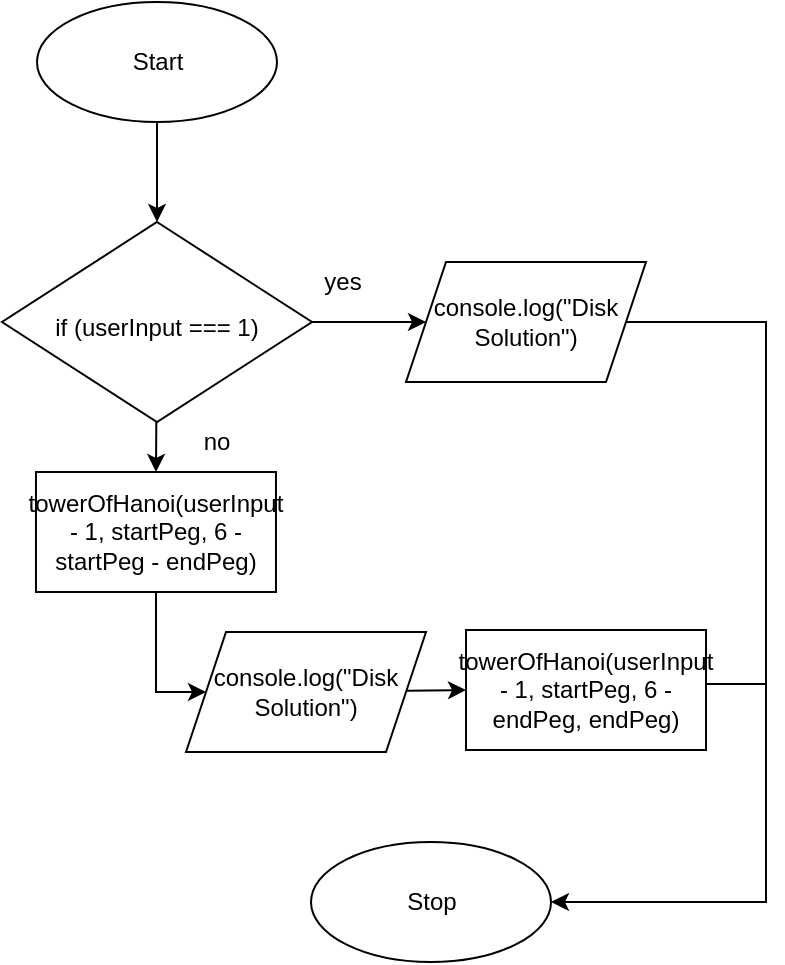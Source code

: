 <mxfile>
    <diagram id="bVoswQC8T6PlKmy4Bn8u" name="Page-1">
        <mxGraphModel dx="1074" dy="749" grid="1" gridSize="10" guides="1" tooltips="1" connect="1" arrows="1" fold="1" page="1" pageScale="1" pageWidth="827" pageHeight="1169" math="0" shadow="0">
            <root>
                <mxCell id="0"/>
                <mxCell id="1" parent="0"/>
                <mxCell id="603" style="edgeStyle=none;html=1;entryX=0.5;entryY=0;entryDx=0;entryDy=0;" parent="1" source="558" target="571" edge="1">
                    <mxGeometry relative="1" as="geometry"/>
                </mxCell>
                <mxCell id="558" value="Start" style="ellipse;whiteSpace=wrap;html=1;" parent="1" vertex="1">
                    <mxGeometry x="515.5" y="320" width="120" height="60" as="geometry"/>
                </mxCell>
                <mxCell id="559" value="Stop" style="ellipse;whiteSpace=wrap;html=1;" parent="1" vertex="1">
                    <mxGeometry x="652.5" y="740" width="120" height="60" as="geometry"/>
                </mxCell>
                <mxCell id="621" style="edgeStyle=none;html=1;entryX=0;entryY=0.5;entryDx=0;entryDy=0;" parent="1" source="571" target="620" edge="1">
                    <mxGeometry relative="1" as="geometry"/>
                </mxCell>
                <mxCell id="645" style="edgeStyle=none;rounded=0;html=1;entryX=0.5;entryY=0;entryDx=0;entryDy=0;" edge="1" parent="1" source="571" target="641">
                    <mxGeometry relative="1" as="geometry"/>
                </mxCell>
                <mxCell id="571" value="&lt;font style=&quot;font-size: 12px&quot;&gt;if (userInput === 1)&lt;/font&gt;" style="rhombus;whiteSpace=wrap;html=1;fontSize=22;" parent="1" vertex="1">
                    <mxGeometry x="498" y="430" width="155" height="100" as="geometry"/>
                </mxCell>
                <mxCell id="573" value="yes" style="text;html=1;align=center;verticalAlign=middle;resizable=0;points=[];autosize=1;strokeColor=none;fillColor=none;fontSize=12;" parent="1" vertex="1">
                    <mxGeometry x="652.5" y="450" width="30" height="20" as="geometry"/>
                </mxCell>
                <mxCell id="638" style="edgeStyle=none;html=1;entryX=1;entryY=0.5;entryDx=0;entryDy=0;rounded=0;" parent="1" source="620" target="559" edge="1">
                    <mxGeometry relative="1" as="geometry">
                        <Array as="points">
                            <mxPoint x="880" y="480"/>
                            <mxPoint x="880" y="770"/>
                        </Array>
                    </mxGeometry>
                </mxCell>
                <mxCell id="620" value="console.log(&quot;Disk Solution&quot;)" style="shape=parallelogram;perimeter=parallelogramPerimeter;whiteSpace=wrap;html=1;fixedSize=1;" parent="1" vertex="1">
                    <mxGeometry x="700" y="450" width="120" height="60" as="geometry"/>
                </mxCell>
                <mxCell id="647" style="edgeStyle=none;rounded=0;html=1;entryX=0;entryY=0.5;entryDx=0;entryDy=0;" edge="1" parent="1" source="626" target="642">
                    <mxGeometry relative="1" as="geometry"/>
                </mxCell>
                <mxCell id="626" value="console.log(&quot;Disk Solution&quot;)" style="shape=parallelogram;perimeter=parallelogramPerimeter;whiteSpace=wrap;html=1;fixedSize=1;" parent="1" vertex="1">
                    <mxGeometry x="590" y="635" width="120" height="60" as="geometry"/>
                </mxCell>
                <mxCell id="646" style="edgeStyle=none;rounded=0;html=1;entryX=0;entryY=0.5;entryDx=0;entryDy=0;" edge="1" parent="1" source="641" target="626">
                    <mxGeometry relative="1" as="geometry">
                        <Array as="points">
                            <mxPoint x="575" y="665"/>
                        </Array>
                    </mxGeometry>
                </mxCell>
                <mxCell id="641" value="towerOfHanoi(userInput - 1, startPeg, 6 - startPeg - endPeg)" style="whiteSpace=wrap;html=1;" vertex="1" parent="1">
                    <mxGeometry x="514.99" y="555" width="120" height="60" as="geometry"/>
                </mxCell>
                <mxCell id="648" style="edgeStyle=none;rounded=0;html=1;endArrow=none;endFill=0;" edge="1" parent="1">
                    <mxGeometry relative="1" as="geometry">
                        <mxPoint x="880" y="661" as="targetPoint"/>
                        <mxPoint x="850" y="661" as="sourcePoint"/>
                    </mxGeometry>
                </mxCell>
                <mxCell id="642" value="towerOfHanoi(userInput - 1, startPeg, 6 - endPeg, endPeg)" style="whiteSpace=wrap;html=1;" vertex="1" parent="1">
                    <mxGeometry x="730" y="634" width="120" height="60" as="geometry"/>
                </mxCell>
                <mxCell id="649" value="no" style="text;html=1;align=center;verticalAlign=middle;resizable=0;points=[];autosize=1;strokeColor=none;fillColor=none;" vertex="1" parent="1">
                    <mxGeometry x="590" y="530" width="30" height="20" as="geometry"/>
                </mxCell>
            </root>
        </mxGraphModel>
    </diagram>
</mxfile>